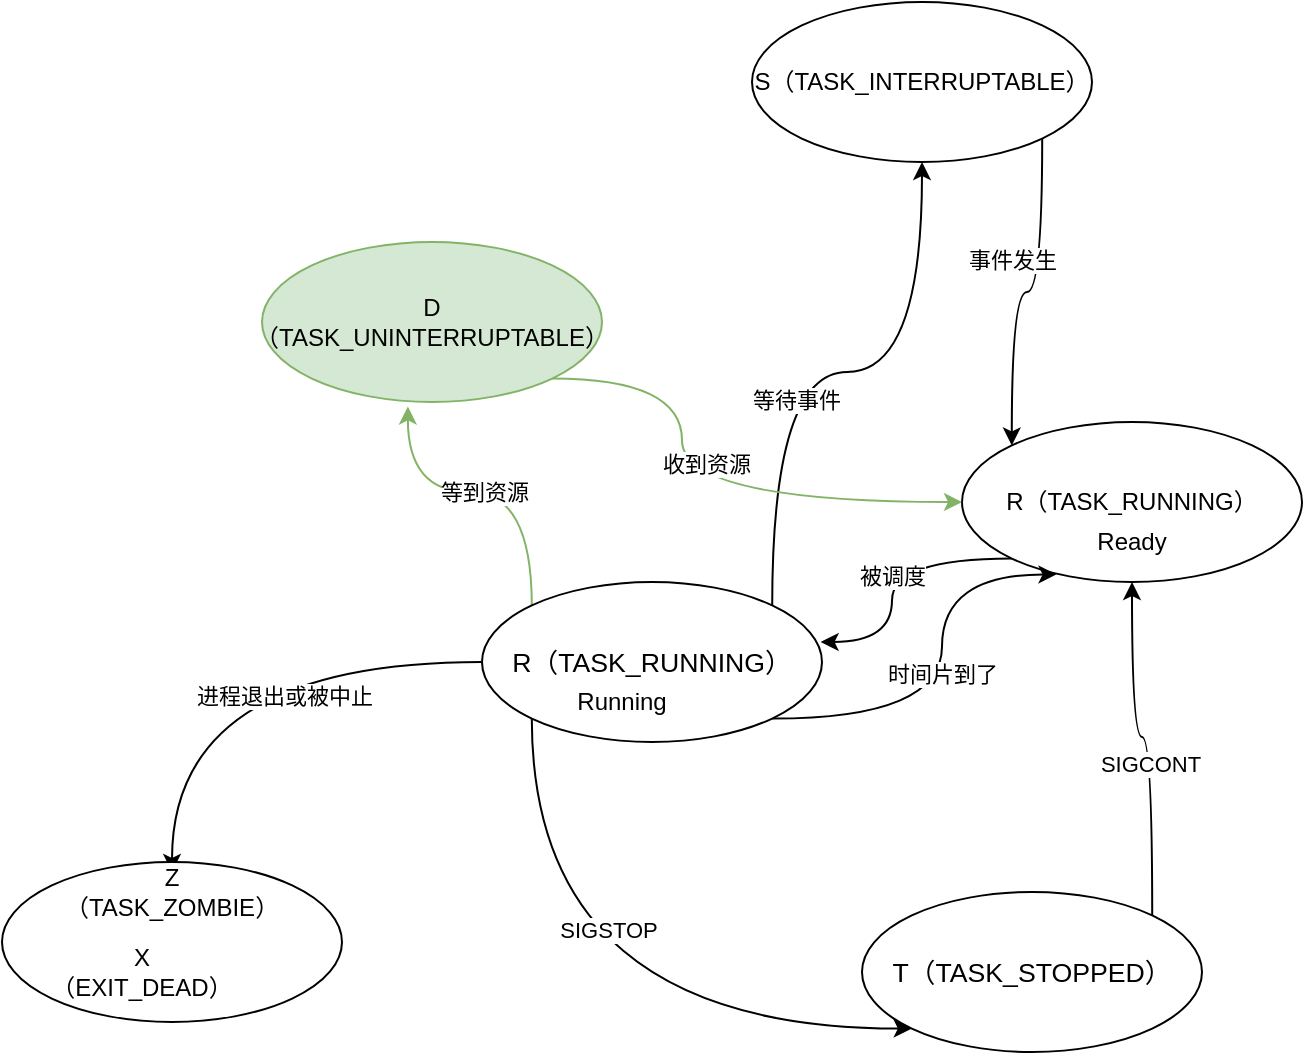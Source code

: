 <mxfile version="13.1.3" type="github">
  <diagram id="nmTY6cmdtegbvu5tnzjV" name="第 1 页">
    <mxGraphModel dx="1933" dy="702" grid="1" gridSize="10" guides="1" tooltips="1" connect="1" arrows="1" fold="1" page="1" pageScale="1" pageWidth="827" pageHeight="1169" math="0" shadow="0">
      <root>
        <mxCell id="0" />
        <mxCell id="1" parent="0" />
        <mxCell id="6dsMaFzPpHm2h0DTgemR-10" value="被调度" style="edgeStyle=orthogonalEdgeStyle;curved=1;orthogonalLoop=1;jettySize=auto;html=1;exitX=0;exitY=1;exitDx=0;exitDy=0;entryX=0.996;entryY=0.375;entryDx=0;entryDy=0;entryPerimeter=0;" edge="1" parent="1" source="6dsMaFzPpHm2h0DTgemR-1" target="6dsMaFzPpHm2h0DTgemR-5">
          <mxGeometry relative="1" as="geometry" />
        </mxCell>
        <mxCell id="6dsMaFzPpHm2h0DTgemR-1" value="R（TASK_RUNNING）" style="ellipse;whiteSpace=wrap;html=1;" vertex="1" parent="1">
          <mxGeometry x="320" y="350" width="170" height="80" as="geometry" />
        </mxCell>
        <mxCell id="6dsMaFzPpHm2h0DTgemR-3" style="edgeStyle=orthogonalEdgeStyle;orthogonalLoop=1;jettySize=auto;html=1;exitX=1;exitY=1;exitDx=0;exitDy=0;entryX=0;entryY=0;entryDx=0;entryDy=0;curved=1;" edge="1" parent="1" source="6dsMaFzPpHm2h0DTgemR-2" target="6dsMaFzPpHm2h0DTgemR-1">
          <mxGeometry relative="1" as="geometry" />
        </mxCell>
        <mxCell id="6dsMaFzPpHm2h0DTgemR-4" value="事件发生" style="edgeLabel;html=1;align=center;verticalAlign=middle;resizable=0;points=[];" vertex="1" connectable="0" parent="6dsMaFzPpHm2h0DTgemR-3">
          <mxGeometry x="-0.285" y="-15" relative="1" as="geometry">
            <mxPoint as="offset" />
          </mxGeometry>
        </mxCell>
        <mxCell id="6dsMaFzPpHm2h0DTgemR-2" value="S（TASK_INTERRUPTABLE）" style="ellipse;whiteSpace=wrap;html=1;" vertex="1" parent="1">
          <mxGeometry x="215" y="140" width="170" height="80" as="geometry" />
        </mxCell>
        <mxCell id="6dsMaFzPpHm2h0DTgemR-8" style="edgeStyle=orthogonalEdgeStyle;curved=1;orthogonalLoop=1;jettySize=auto;html=1;exitX=1;exitY=0;exitDx=0;exitDy=0;" edge="1" parent="1" source="6dsMaFzPpHm2h0DTgemR-5" target="6dsMaFzPpHm2h0DTgemR-2">
          <mxGeometry relative="1" as="geometry" />
        </mxCell>
        <mxCell id="6dsMaFzPpHm2h0DTgemR-9" value="等待事件" style="edgeLabel;html=1;align=center;verticalAlign=middle;resizable=0;points=[];" vertex="1" connectable="0" parent="6dsMaFzPpHm2h0DTgemR-8">
          <mxGeometry x="-0.308" y="-12" relative="1" as="geometry">
            <mxPoint as="offset" />
          </mxGeometry>
        </mxCell>
        <mxCell id="6dsMaFzPpHm2h0DTgemR-11" value="时间片到了" style="edgeStyle=orthogonalEdgeStyle;curved=1;orthogonalLoop=1;jettySize=auto;html=1;exitX=1;exitY=1;exitDx=0;exitDy=0;entryX=0.278;entryY=0.953;entryDx=0;entryDy=0;entryPerimeter=0;" edge="1" parent="1" source="6dsMaFzPpHm2h0DTgemR-5" target="6dsMaFzPpHm2h0DTgemR-1">
          <mxGeometry relative="1" as="geometry">
            <mxPoint x="370" y="440" as="targetPoint" />
            <Array as="points">
              <mxPoint x="310" y="498" />
              <mxPoint x="310" y="426" />
            </Array>
          </mxGeometry>
        </mxCell>
        <mxCell id="6dsMaFzPpHm2h0DTgemR-15" style="edgeStyle=orthogonalEdgeStyle;curved=1;orthogonalLoop=1;jettySize=auto;html=1;exitX=0;exitY=1;exitDx=0;exitDy=0;entryX=0;entryY=1;entryDx=0;entryDy=0;" edge="1" parent="1" source="6dsMaFzPpHm2h0DTgemR-5" target="6dsMaFzPpHm2h0DTgemR-12">
          <mxGeometry relative="1" as="geometry">
            <Array as="points">
              <mxPoint x="105" y="653" />
            </Array>
          </mxGeometry>
        </mxCell>
        <mxCell id="6dsMaFzPpHm2h0DTgemR-16" value="SIGSTOP" style="edgeLabel;html=1;align=center;verticalAlign=middle;resizable=0;points=[];" vertex="1" connectable="0" parent="6dsMaFzPpHm2h0DTgemR-15">
          <mxGeometry x="-0.392" y="38" relative="1" as="geometry">
            <mxPoint as="offset" />
          </mxGeometry>
        </mxCell>
        <mxCell id="6dsMaFzPpHm2h0DTgemR-20" value="等到资源" style="edgeStyle=orthogonalEdgeStyle;curved=1;orthogonalLoop=1;jettySize=auto;html=1;exitX=0;exitY=0;exitDx=0;exitDy=0;entryX=0.429;entryY=1.028;entryDx=0;entryDy=0;entryPerimeter=0;fillColor=#d5e8d4;strokeColor=#82b366;" edge="1" parent="1" source="6dsMaFzPpHm2h0DTgemR-5" target="6dsMaFzPpHm2h0DTgemR-19">
          <mxGeometry relative="1" as="geometry" />
        </mxCell>
        <mxCell id="6dsMaFzPpHm2h0DTgemR-26" style="edgeStyle=orthogonalEdgeStyle;curved=1;orthogonalLoop=1;jettySize=auto;html=1;exitX=0;exitY=0.5;exitDx=0;exitDy=0;entryX=0.5;entryY=0;entryDx=0;entryDy=0;" edge="1" parent="1" source="6dsMaFzPpHm2h0DTgemR-5" target="6dsMaFzPpHm2h0DTgemR-24">
          <mxGeometry relative="1" as="geometry" />
        </mxCell>
        <mxCell id="6dsMaFzPpHm2h0DTgemR-27" value="进程退出或被中止" style="edgeLabel;html=1;align=center;verticalAlign=middle;resizable=0;points=[];" vertex="1" connectable="0" parent="6dsMaFzPpHm2h0DTgemR-26">
          <mxGeometry x="-0.24" y="17" relative="1" as="geometry">
            <mxPoint as="offset" />
          </mxGeometry>
        </mxCell>
        <mxCell id="6dsMaFzPpHm2h0DTgemR-5" value="&lt;span style=&quot;font-size: 13.333px&quot;&gt;R（TASK_RUNNING）&lt;/span&gt;" style="ellipse;whiteSpace=wrap;html=1;" vertex="1" parent="1">
          <mxGeometry x="80" y="430" width="170" height="80" as="geometry" />
        </mxCell>
        <mxCell id="6dsMaFzPpHm2h0DTgemR-6" value="Ready" style="text;html=1;strokeColor=none;fillColor=none;align=center;verticalAlign=middle;whiteSpace=wrap;rounded=0;" vertex="1" parent="1">
          <mxGeometry x="385" y="400" width="40" height="20" as="geometry" />
        </mxCell>
        <mxCell id="6dsMaFzPpHm2h0DTgemR-7" value="Running" style="text;html=1;strokeColor=none;fillColor=none;align=center;verticalAlign=middle;whiteSpace=wrap;rounded=0;" vertex="1" parent="1">
          <mxGeometry x="130" y="480" width="40" height="20" as="geometry" />
        </mxCell>
        <mxCell id="6dsMaFzPpHm2h0DTgemR-17" style="edgeStyle=orthogonalEdgeStyle;curved=1;orthogonalLoop=1;jettySize=auto;html=1;exitX=1;exitY=0;exitDx=0;exitDy=0;entryX=0.5;entryY=1;entryDx=0;entryDy=0;" edge="1" parent="1" source="6dsMaFzPpHm2h0DTgemR-12" target="6dsMaFzPpHm2h0DTgemR-1">
          <mxGeometry relative="1" as="geometry" />
        </mxCell>
        <mxCell id="6dsMaFzPpHm2h0DTgemR-18" value="SIGCONT" style="edgeLabel;html=1;align=center;verticalAlign=middle;resizable=0;points=[];" vertex="1" connectable="0" parent="6dsMaFzPpHm2h0DTgemR-17">
          <mxGeometry x="-0.146" y="1" relative="1" as="geometry">
            <mxPoint as="offset" />
          </mxGeometry>
        </mxCell>
        <mxCell id="6dsMaFzPpHm2h0DTgemR-12" value="&lt;span style=&quot;font-size: 13.333px&quot;&gt;T（TASK_STOPPED）&lt;/span&gt;" style="ellipse;whiteSpace=wrap;html=1;" vertex="1" parent="1">
          <mxGeometry x="270" y="585" width="170" height="80" as="geometry" />
        </mxCell>
        <mxCell id="6dsMaFzPpHm2h0DTgemR-21" style="edgeStyle=orthogonalEdgeStyle;curved=1;orthogonalLoop=1;jettySize=auto;html=1;exitX=1;exitY=1;exitDx=0;exitDy=0;entryX=0;entryY=0.5;entryDx=0;entryDy=0;fillColor=#d5e8d4;strokeColor=#82b366;" edge="1" parent="1" source="6dsMaFzPpHm2h0DTgemR-19" target="6dsMaFzPpHm2h0DTgemR-1">
          <mxGeometry relative="1" as="geometry">
            <Array as="points">
              <mxPoint x="180" y="328" />
              <mxPoint x="180" y="390" />
            </Array>
          </mxGeometry>
        </mxCell>
        <mxCell id="6dsMaFzPpHm2h0DTgemR-22" value="收到资源" style="edgeLabel;html=1;align=center;verticalAlign=middle;resizable=0;points=[];" vertex="1" connectable="0" parent="6dsMaFzPpHm2h0DTgemR-21">
          <mxGeometry x="0.04" y="19" relative="1" as="geometry">
            <mxPoint as="offset" />
          </mxGeometry>
        </mxCell>
        <mxCell id="6dsMaFzPpHm2h0DTgemR-19" value="D（TASK_UNINTERRUPTABLE）" style="ellipse;whiteSpace=wrap;html=1;fillColor=#d5e8d4;strokeColor=#82b366;" vertex="1" parent="1">
          <mxGeometry x="-30" y="260" width="170" height="80" as="geometry" />
        </mxCell>
        <mxCell id="6dsMaFzPpHm2h0DTgemR-23" value="" style="ellipse;whiteSpace=wrap;html=1;" vertex="1" parent="1">
          <mxGeometry x="-160" y="570" width="170" height="80" as="geometry" />
        </mxCell>
        <mxCell id="6dsMaFzPpHm2h0DTgemR-24" value="Z（TASK_ZOMBIE）" style="text;html=1;strokeColor=none;fillColor=none;align=center;verticalAlign=middle;whiteSpace=wrap;rounded=0;" vertex="1" parent="1">
          <mxGeometry x="-95" y="575" width="40" height="20" as="geometry" />
        </mxCell>
        <mxCell id="6dsMaFzPpHm2h0DTgemR-25" value="X（EXIT_DEAD）" style="text;html=1;strokeColor=none;fillColor=none;align=center;verticalAlign=middle;whiteSpace=wrap;rounded=0;" vertex="1" parent="1">
          <mxGeometry x="-110" y="615" width="40" height="20" as="geometry" />
        </mxCell>
      </root>
    </mxGraphModel>
  </diagram>
</mxfile>
